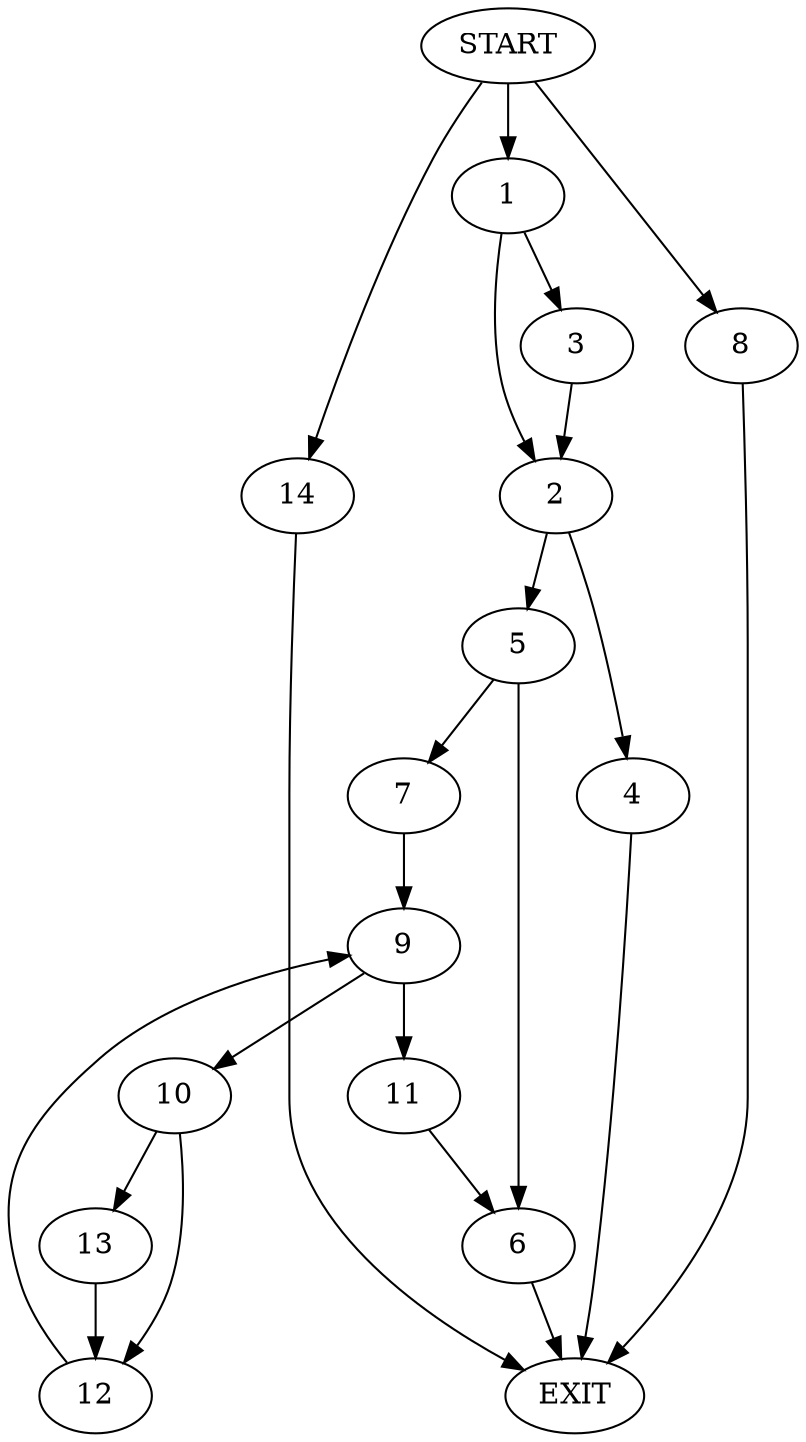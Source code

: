 digraph {
0 [label="START"]
15 [label="EXIT"]
0 -> 1
1 -> 2
1 -> 3
3 -> 2
2 -> 4
2 -> 5
5 -> 6
5 -> 7
4 -> 15
0 -> 8
8 -> 15
6 -> 15
7 -> 9
9 -> 10
9 -> 11
11 -> 6
10 -> 12
10 -> 13
13 -> 12
12 -> 9
0 -> 14
14 -> 15
}

